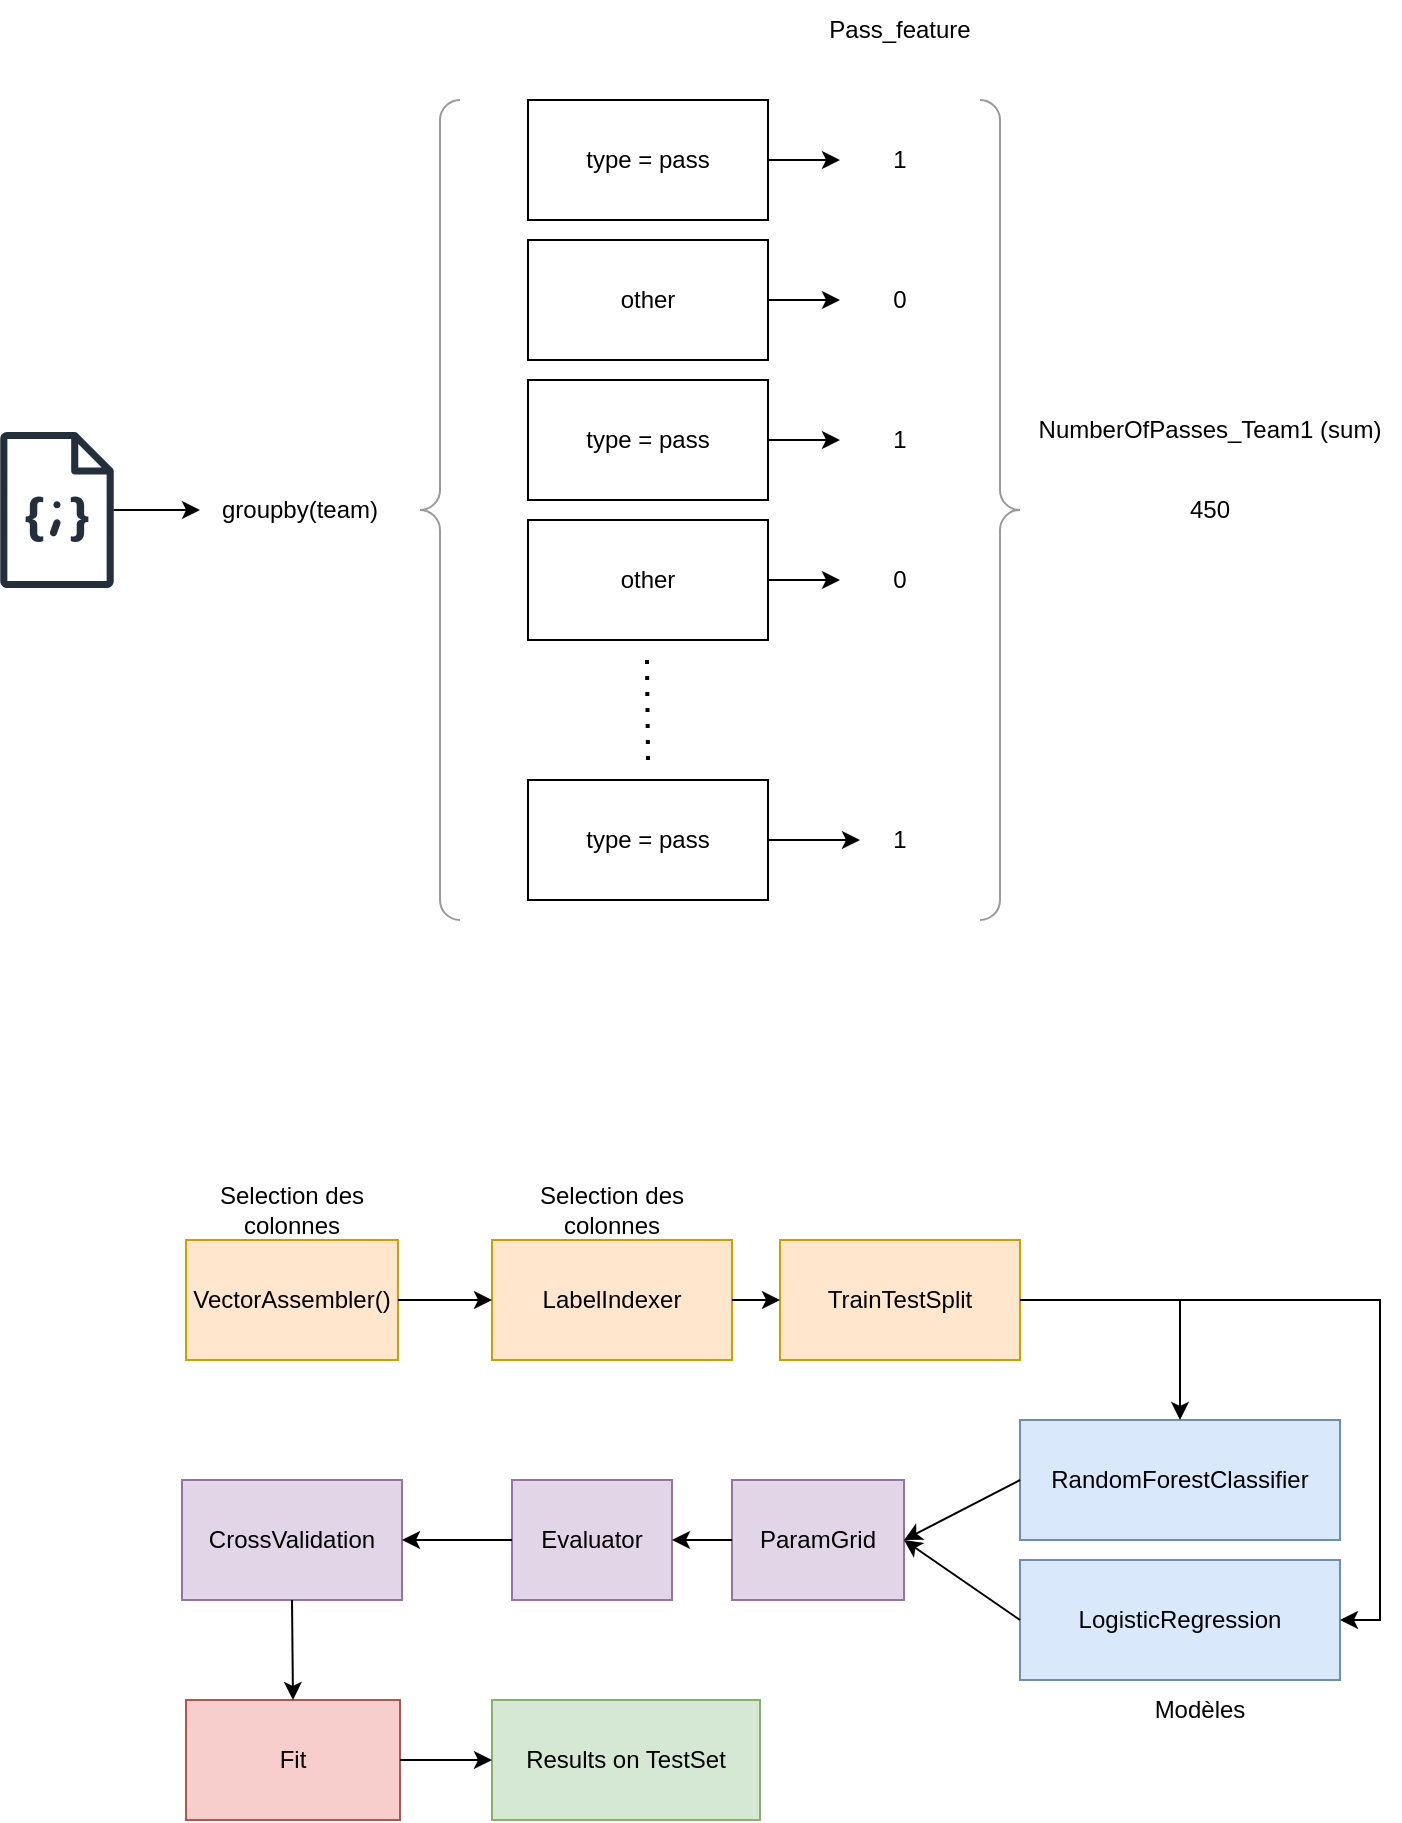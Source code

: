 <mxfile version="24.4.13" type="device">
  <diagram name="Page-1" id="8uFr8Tn8B4q-ZWWi1R2h">
    <mxGraphModel dx="1434" dy="738" grid="1" gridSize="10" guides="1" tooltips="1" connect="1" arrows="1" fold="1" page="1" pageScale="1" pageWidth="827" pageHeight="1169" math="0" shadow="0">
      <root>
        <mxCell id="0" />
        <mxCell id="1" parent="0" />
        <mxCell id="w9VQIExk7xjeDjjsSdcp-2" value="type = pass" style="rounded=0;whiteSpace=wrap;html=1;" vertex="1" parent="1">
          <mxGeometry x="294" y="110" width="120" height="60" as="geometry" />
        </mxCell>
        <mxCell id="w9VQIExk7xjeDjjsSdcp-3" value="other" style="rounded=0;whiteSpace=wrap;html=1;" vertex="1" parent="1">
          <mxGeometry x="294" y="180" width="120" height="60" as="geometry" />
        </mxCell>
        <mxCell id="w9VQIExk7xjeDjjsSdcp-4" value="type = pass" style="rounded=0;whiteSpace=wrap;html=1;" vertex="1" parent="1">
          <mxGeometry x="294" y="250" width="120" height="60" as="geometry" />
        </mxCell>
        <mxCell id="w9VQIExk7xjeDjjsSdcp-5" value="other" style="rounded=0;whiteSpace=wrap;html=1;" vertex="1" parent="1">
          <mxGeometry x="294" y="320" width="120" height="60" as="geometry" />
        </mxCell>
        <mxCell id="w9VQIExk7xjeDjjsSdcp-6" value="" style="sketch=0;outlineConnect=0;fontColor=#232F3E;gradientColor=none;fillColor=#232F3D;strokeColor=none;dashed=0;verticalLabelPosition=bottom;verticalAlign=top;align=center;html=1;fontSize=12;fontStyle=0;aspect=fixed;pointerEvents=1;shape=mxgraph.aws4.json_script;" vertex="1" parent="1">
          <mxGeometry x="30" y="276" width="57" height="78" as="geometry" />
        </mxCell>
        <mxCell id="w9VQIExk7xjeDjjsSdcp-7" value="" style="endArrow=none;dashed=1;html=1;dashPattern=1 3;strokeWidth=2;rounded=0;" edge="1" parent="1">
          <mxGeometry width="50" height="50" relative="1" as="geometry">
            <mxPoint x="354" y="440" as="sourcePoint" />
            <mxPoint x="353.5" y="390" as="targetPoint" />
          </mxGeometry>
        </mxCell>
        <mxCell id="w9VQIExk7xjeDjjsSdcp-8" value="type = pass" style="rounded=0;whiteSpace=wrap;html=1;" vertex="1" parent="1">
          <mxGeometry x="294" y="450" width="120" height="60" as="geometry" />
        </mxCell>
        <mxCell id="w9VQIExk7xjeDjjsSdcp-11" value="" style="labelPosition=right;align=left;strokeWidth=1;shape=mxgraph.mockup.markup.curlyBrace;html=1;shadow=0;dashed=0;strokeColor=#999999;direction=north;" vertex="1" parent="1">
          <mxGeometry x="240" y="110" width="20" height="410" as="geometry" />
        </mxCell>
        <mxCell id="w9VQIExk7xjeDjjsSdcp-12" value="groupby(team)" style="text;html=1;align=center;verticalAlign=middle;whiteSpace=wrap;rounded=0;" vertex="1" parent="1">
          <mxGeometry x="150" y="300" width="60" height="30" as="geometry" />
        </mxCell>
        <mxCell id="w9VQIExk7xjeDjjsSdcp-13" value="" style="edgeStyle=orthogonalEdgeStyle;rounded=0;orthogonalLoop=1;jettySize=auto;html=1;" edge="1" parent="1" source="w9VQIExk7xjeDjjsSdcp-6">
          <mxGeometry relative="1" as="geometry">
            <mxPoint x="130" y="315" as="targetPoint" />
          </mxGeometry>
        </mxCell>
        <mxCell id="w9VQIExk7xjeDjjsSdcp-14" value="Pass_feature" style="text;html=1;align=center;verticalAlign=middle;whiteSpace=wrap;rounded=0;" vertex="1" parent="1">
          <mxGeometry x="450" y="60" width="60" height="30" as="geometry" />
        </mxCell>
        <mxCell id="w9VQIExk7xjeDjjsSdcp-15" value="1" style="text;html=1;align=center;verticalAlign=middle;whiteSpace=wrap;rounded=0;" vertex="1" parent="1">
          <mxGeometry x="450" y="125" width="60" height="30" as="geometry" />
        </mxCell>
        <mxCell id="w9VQIExk7xjeDjjsSdcp-16" value="" style="edgeStyle=orthogonalEdgeStyle;rounded=0;orthogonalLoop=1;jettySize=auto;html=1;" edge="1" parent="1" source="w9VQIExk7xjeDjjsSdcp-2" target="w9VQIExk7xjeDjjsSdcp-15">
          <mxGeometry relative="1" as="geometry" />
        </mxCell>
        <mxCell id="w9VQIExk7xjeDjjsSdcp-17" value="1" style="text;html=1;align=center;verticalAlign=middle;whiteSpace=wrap;rounded=0;" vertex="1" parent="1">
          <mxGeometry x="450" y="265" width="60" height="30" as="geometry" />
        </mxCell>
        <mxCell id="w9VQIExk7xjeDjjsSdcp-18" value="0" style="text;html=1;align=center;verticalAlign=middle;whiteSpace=wrap;rounded=0;" vertex="1" parent="1">
          <mxGeometry x="450" y="195" width="60" height="30" as="geometry" />
        </mxCell>
        <mxCell id="w9VQIExk7xjeDjjsSdcp-19" value="0" style="text;html=1;align=center;verticalAlign=middle;whiteSpace=wrap;rounded=0;" vertex="1" parent="1">
          <mxGeometry x="450" y="335" width="60" height="30" as="geometry" />
        </mxCell>
        <mxCell id="w9VQIExk7xjeDjjsSdcp-20" value="1" style="text;html=1;align=center;verticalAlign=middle;whiteSpace=wrap;rounded=0;" vertex="1" parent="1">
          <mxGeometry x="450" y="465" width="60" height="30" as="geometry" />
        </mxCell>
        <mxCell id="w9VQIExk7xjeDjjsSdcp-22" value="" style="endArrow=classic;html=1;rounded=0;exitX=1;exitY=0.5;exitDx=0;exitDy=0;entryX=0;entryY=0.5;entryDx=0;entryDy=0;" edge="1" parent="1" source="w9VQIExk7xjeDjjsSdcp-3" target="w9VQIExk7xjeDjjsSdcp-18">
          <mxGeometry width="50" height="50" relative="1" as="geometry">
            <mxPoint x="600" y="290" as="sourcePoint" />
            <mxPoint x="650" y="240" as="targetPoint" />
          </mxGeometry>
        </mxCell>
        <mxCell id="w9VQIExk7xjeDjjsSdcp-23" value="" style="endArrow=classic;html=1;rounded=0;exitX=1;exitY=0.5;exitDx=0;exitDy=0;entryX=0;entryY=0.5;entryDx=0;entryDy=0;" edge="1" parent="1" source="w9VQIExk7xjeDjjsSdcp-4" target="w9VQIExk7xjeDjjsSdcp-17">
          <mxGeometry width="50" height="50" relative="1" as="geometry">
            <mxPoint x="610" y="350" as="sourcePoint" />
            <mxPoint x="660" y="300" as="targetPoint" />
          </mxGeometry>
        </mxCell>
        <mxCell id="w9VQIExk7xjeDjjsSdcp-25" value="" style="endArrow=classic;html=1;rounded=0;exitX=1;exitY=0.5;exitDx=0;exitDy=0;" edge="1" parent="1" source="w9VQIExk7xjeDjjsSdcp-5">
          <mxGeometry width="50" height="50" relative="1" as="geometry">
            <mxPoint x="630" y="410" as="sourcePoint" />
            <mxPoint x="450" y="350" as="targetPoint" />
          </mxGeometry>
        </mxCell>
        <mxCell id="w9VQIExk7xjeDjjsSdcp-26" value="" style="endArrow=classic;html=1;rounded=0;exitX=1;exitY=0.5;exitDx=0;exitDy=0;" edge="1" parent="1" source="w9VQIExk7xjeDjjsSdcp-8">
          <mxGeometry width="50" height="50" relative="1" as="geometry">
            <mxPoint x="580" y="480" as="sourcePoint" />
            <mxPoint x="460" y="480" as="targetPoint" />
          </mxGeometry>
        </mxCell>
        <mxCell id="w9VQIExk7xjeDjjsSdcp-27" value="" style="labelPosition=right;align=left;strokeWidth=1;shape=mxgraph.mockup.markup.curlyBrace;html=1;shadow=0;dashed=0;strokeColor=#999999;direction=north;rotation=-180;" vertex="1" parent="1">
          <mxGeometry x="520" y="110" width="20" height="410" as="geometry" />
        </mxCell>
        <mxCell id="w9VQIExk7xjeDjjsSdcp-28" value="NumberOfPasses_Team1 (sum&lt;span style=&quot;background-color: initial;&quot;&gt;)&lt;/span&gt;" style="text;html=1;align=center;verticalAlign=middle;whiteSpace=wrap;rounded=0;" vertex="1" parent="1">
          <mxGeometry x="540" y="260" width="190" height="30" as="geometry" />
        </mxCell>
        <mxCell id="w9VQIExk7xjeDjjsSdcp-29" value="450" style="text;html=1;align=center;verticalAlign=middle;whiteSpace=wrap;rounded=0;" vertex="1" parent="1">
          <mxGeometry x="605" y="300" width="60" height="30" as="geometry" />
        </mxCell>
        <mxCell id="w9VQIExk7xjeDjjsSdcp-30" value="VectorAssembler()" style="rounded=0;whiteSpace=wrap;html=1;fillColor=#ffe6cc;strokeColor=#d79b00;" vertex="1" parent="1">
          <mxGeometry x="123" y="680" width="106" height="60" as="geometry" />
        </mxCell>
        <mxCell id="w9VQIExk7xjeDjjsSdcp-32" value="LabelIndexer" style="rounded=0;whiteSpace=wrap;html=1;fillColor=#ffe6cc;strokeColor=#d79b00;" vertex="1" parent="1">
          <mxGeometry x="276" y="680" width="120" height="60" as="geometry" />
        </mxCell>
        <mxCell id="w9VQIExk7xjeDjjsSdcp-33" value="Selection des colonnes" style="text;html=1;align=center;verticalAlign=middle;whiteSpace=wrap;rounded=0;" vertex="1" parent="1">
          <mxGeometry x="126" y="650" width="100" height="30" as="geometry" />
        </mxCell>
        <mxCell id="w9VQIExk7xjeDjjsSdcp-34" value="Selection des colonnes" style="text;html=1;align=center;verticalAlign=middle;whiteSpace=wrap;rounded=0;" vertex="1" parent="1">
          <mxGeometry x="286" y="650" width="100" height="30" as="geometry" />
        </mxCell>
        <mxCell id="w9VQIExk7xjeDjjsSdcp-35" value="TrainTestSplit" style="rounded=0;whiteSpace=wrap;html=1;fillColor=#ffe6cc;strokeColor=#d79b00;" vertex="1" parent="1">
          <mxGeometry x="420" y="680" width="120" height="60" as="geometry" />
        </mxCell>
        <mxCell id="w9VQIExk7xjeDjjsSdcp-36" value="LogisticRegression" style="rounded=0;whiteSpace=wrap;html=1;fillColor=#dae8fc;strokeColor=#6c8ebf;" vertex="1" parent="1">
          <mxGeometry x="540" y="840" width="160" height="60" as="geometry" />
        </mxCell>
        <mxCell id="w9VQIExk7xjeDjjsSdcp-37" value="RandomForestClassifier" style="rounded=0;whiteSpace=wrap;html=1;fillColor=#dae8fc;strokeColor=#6c8ebf;" vertex="1" parent="1">
          <mxGeometry x="540" y="770" width="160" height="60" as="geometry" />
        </mxCell>
        <mxCell id="w9VQIExk7xjeDjjsSdcp-38" value="Modèles" style="text;html=1;align=center;verticalAlign=middle;whiteSpace=wrap;rounded=0;" vertex="1" parent="1">
          <mxGeometry x="600" y="900" width="60" height="30" as="geometry" />
        </mxCell>
        <mxCell id="w9VQIExk7xjeDjjsSdcp-39" value="ParamGrid" style="rounded=0;whiteSpace=wrap;html=1;fillColor=#e1d5e7;strokeColor=#9673a6;" vertex="1" parent="1">
          <mxGeometry x="396" y="800" width="86" height="60" as="geometry" />
        </mxCell>
        <mxCell id="w9VQIExk7xjeDjjsSdcp-40" value="Evaluator" style="rounded=0;whiteSpace=wrap;html=1;fillColor=#e1d5e7;strokeColor=#9673a6;" vertex="1" parent="1">
          <mxGeometry x="286" y="800" width="80" height="60" as="geometry" />
        </mxCell>
        <mxCell id="w9VQIExk7xjeDjjsSdcp-41" value="CrossValidation" style="rounded=0;whiteSpace=wrap;html=1;fillColor=#e1d5e7;strokeColor=#9673a6;" vertex="1" parent="1">
          <mxGeometry x="121" y="800" width="110" height="60" as="geometry" />
        </mxCell>
        <mxCell id="w9VQIExk7xjeDjjsSdcp-42" value="Fit" style="rounded=0;whiteSpace=wrap;html=1;fillColor=#f8cecc;strokeColor=#b85450;" vertex="1" parent="1">
          <mxGeometry x="123" y="910" width="107" height="60" as="geometry" />
        </mxCell>
        <mxCell id="w9VQIExk7xjeDjjsSdcp-44" value="Results on TestSet" style="rounded=0;whiteSpace=wrap;html=1;fillColor=#d5e8d4;strokeColor=#82b366;" vertex="1" parent="1">
          <mxGeometry x="276" y="910" width="134" height="60" as="geometry" />
        </mxCell>
        <mxCell id="w9VQIExk7xjeDjjsSdcp-45" value="" style="endArrow=classic;html=1;rounded=0;exitX=1;exitY=0.5;exitDx=0;exitDy=0;entryX=0;entryY=0.5;entryDx=0;entryDy=0;" edge="1" parent="1" source="w9VQIExk7xjeDjjsSdcp-30" target="w9VQIExk7xjeDjjsSdcp-32">
          <mxGeometry width="50" height="50" relative="1" as="geometry">
            <mxPoint x="-120" y="790" as="sourcePoint" />
            <mxPoint x="-70" y="740" as="targetPoint" />
          </mxGeometry>
        </mxCell>
        <mxCell id="w9VQIExk7xjeDjjsSdcp-46" value="" style="endArrow=classic;html=1;rounded=0;exitX=1;exitY=0.5;exitDx=0;exitDy=0;entryX=0;entryY=0.5;entryDx=0;entryDy=0;" edge="1" parent="1" source="w9VQIExk7xjeDjjsSdcp-32" target="w9VQIExk7xjeDjjsSdcp-35">
          <mxGeometry width="50" height="50" relative="1" as="geometry">
            <mxPoint x="239" y="720" as="sourcePoint" />
            <mxPoint x="430" y="650" as="targetPoint" />
          </mxGeometry>
        </mxCell>
        <mxCell id="w9VQIExk7xjeDjjsSdcp-47" value="" style="endArrow=classic;html=1;rounded=0;exitX=1;exitY=0.5;exitDx=0;exitDy=0;entryX=0.5;entryY=0;entryDx=0;entryDy=0;" edge="1" parent="1" source="w9VQIExk7xjeDjjsSdcp-35" target="w9VQIExk7xjeDjjsSdcp-37">
          <mxGeometry width="50" height="50" relative="1" as="geometry">
            <mxPoint x="600" y="740" as="sourcePoint" />
            <mxPoint x="650" y="690" as="targetPoint" />
            <Array as="points">
              <mxPoint x="620" y="710" />
            </Array>
          </mxGeometry>
        </mxCell>
        <mxCell id="w9VQIExk7xjeDjjsSdcp-48" value="" style="endArrow=classic;html=1;rounded=0;exitX=1;exitY=0.5;exitDx=0;exitDy=0;entryX=1;entryY=0.5;entryDx=0;entryDy=0;" edge="1" parent="1" source="w9VQIExk7xjeDjjsSdcp-35" target="w9VQIExk7xjeDjjsSdcp-36">
          <mxGeometry width="50" height="50" relative="1" as="geometry">
            <mxPoint x="550" y="720" as="sourcePoint" />
            <mxPoint x="630" y="780" as="targetPoint" />
            <Array as="points">
              <mxPoint x="720" y="710" />
              <mxPoint x="720" y="870" />
            </Array>
          </mxGeometry>
        </mxCell>
        <mxCell id="w9VQIExk7xjeDjjsSdcp-49" value="" style="endArrow=classic;html=1;rounded=0;exitX=0;exitY=0.5;exitDx=0;exitDy=0;entryX=1;entryY=0.5;entryDx=0;entryDy=0;" edge="1" parent="1" source="w9VQIExk7xjeDjjsSdcp-37" target="w9VQIExk7xjeDjjsSdcp-39">
          <mxGeometry width="50" height="50" relative="1" as="geometry">
            <mxPoint x="50" y="880" as="sourcePoint" />
            <mxPoint x="100" y="830" as="targetPoint" />
          </mxGeometry>
        </mxCell>
        <mxCell id="w9VQIExk7xjeDjjsSdcp-50" value="" style="endArrow=classic;html=1;rounded=0;entryX=1;entryY=0.5;entryDx=0;entryDy=0;exitX=0;exitY=0.5;exitDx=0;exitDy=0;" edge="1" parent="1" source="w9VQIExk7xjeDjjsSdcp-36" target="w9VQIExk7xjeDjjsSdcp-39">
          <mxGeometry width="50" height="50" relative="1" as="geometry">
            <mxPoint x="520" y="920" as="sourcePoint" />
            <mxPoint x="492" y="840" as="targetPoint" />
          </mxGeometry>
        </mxCell>
        <mxCell id="w9VQIExk7xjeDjjsSdcp-51" value="" style="endArrow=classic;html=1;rounded=0;exitX=0;exitY=0.5;exitDx=0;exitDy=0;entryX=1;entryY=0.5;entryDx=0;entryDy=0;" edge="1" parent="1" source="w9VQIExk7xjeDjjsSdcp-39" target="w9VQIExk7xjeDjjsSdcp-40">
          <mxGeometry width="50" height="50" relative="1" as="geometry">
            <mxPoint x="330" y="830" as="sourcePoint" />
            <mxPoint x="-30" y="810" as="targetPoint" />
          </mxGeometry>
        </mxCell>
        <mxCell id="w9VQIExk7xjeDjjsSdcp-52" value="" style="endArrow=classic;html=1;rounded=0;exitX=0;exitY=0.5;exitDx=0;exitDy=0;entryX=1;entryY=0.5;entryDx=0;entryDy=0;" edge="1" parent="1" source="w9VQIExk7xjeDjjsSdcp-40" target="w9VQIExk7xjeDjjsSdcp-41">
          <mxGeometry width="50" height="50" relative="1" as="geometry">
            <mxPoint x="-20" y="830" as="sourcePoint" />
            <mxPoint x="30" y="780" as="targetPoint" />
          </mxGeometry>
        </mxCell>
        <mxCell id="w9VQIExk7xjeDjjsSdcp-53" value="" style="endArrow=classic;html=1;rounded=0;exitX=0.5;exitY=1;exitDx=0;exitDy=0;entryX=0.5;entryY=0;entryDx=0;entryDy=0;" edge="1" parent="1" source="w9VQIExk7xjeDjjsSdcp-41" target="w9VQIExk7xjeDjjsSdcp-42">
          <mxGeometry width="50" height="50" relative="1" as="geometry">
            <mxPoint x="30" y="910" as="sourcePoint" />
            <mxPoint x="80" y="860" as="targetPoint" />
          </mxGeometry>
        </mxCell>
        <mxCell id="w9VQIExk7xjeDjjsSdcp-54" value="" style="endArrow=classic;html=1;rounded=0;exitX=1;exitY=0.5;exitDx=0;exitDy=0;entryX=0;entryY=0.5;entryDx=0;entryDy=0;" edge="1" parent="1" source="w9VQIExk7xjeDjjsSdcp-42" target="w9VQIExk7xjeDjjsSdcp-44">
          <mxGeometry width="50" height="50" relative="1" as="geometry">
            <mxPoint x="30" y="960" as="sourcePoint" />
            <mxPoint x="80" y="910" as="targetPoint" />
          </mxGeometry>
        </mxCell>
      </root>
    </mxGraphModel>
  </diagram>
</mxfile>
